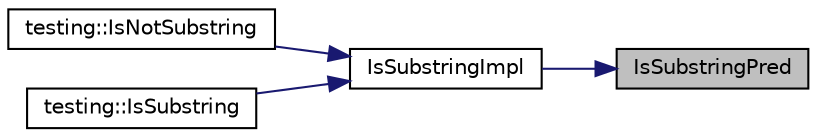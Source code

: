 digraph "IsSubstringPred"
{
 // INTERACTIVE_SVG=YES
 // LATEX_PDF_SIZE
  bgcolor="transparent";
  edge [fontname="Helvetica",fontsize="10",labelfontname="Helvetica",labelfontsize="10"];
  node [fontname="Helvetica",fontsize="10",shape=record];
  rankdir="RL";
  Node1 [label="IsSubstringPred",height=0.2,width=0.4,color="black", fillcolor="grey75", style="filled", fontcolor="black",tooltip=" "];
  Node1 -> Node2 [dir="back",color="midnightblue",fontsize="10",style="solid",fontname="Helvetica"];
  Node2 [label="IsSubstringImpl",height=0.2,width=0.4,color="black",URL="$de/d18/namespacetesting_1_1anonymous__namespace_02gtest_8cc_03_a0e1cb1e2b03a87a9c893322e4caab670.html#a0e1cb1e2b03a87a9c893322e4caab670",tooltip=" "];
  Node2 -> Node3 [dir="back",color="midnightblue",fontsize="10",style="solid",fontname="Helvetica"];
  Node3 [label="testing::IsNotSubstring",height=0.2,width=0.4,color="black",URL="$d0/d75/namespacetesting_a4c722362b584ab9565021fd68f2d0003.html#a4c722362b584ab9565021fd68f2d0003",tooltip=" "];
  Node2 -> Node4 [dir="back",color="midnightblue",fontsize="10",style="solid",fontname="Helvetica"];
  Node4 [label="testing::IsSubstring",height=0.2,width=0.4,color="black",URL="$d0/d75/namespacetesting_af769ba85b7dc1c49d49594f195b442cf.html#af769ba85b7dc1c49d49594f195b442cf",tooltip=" "];
}
